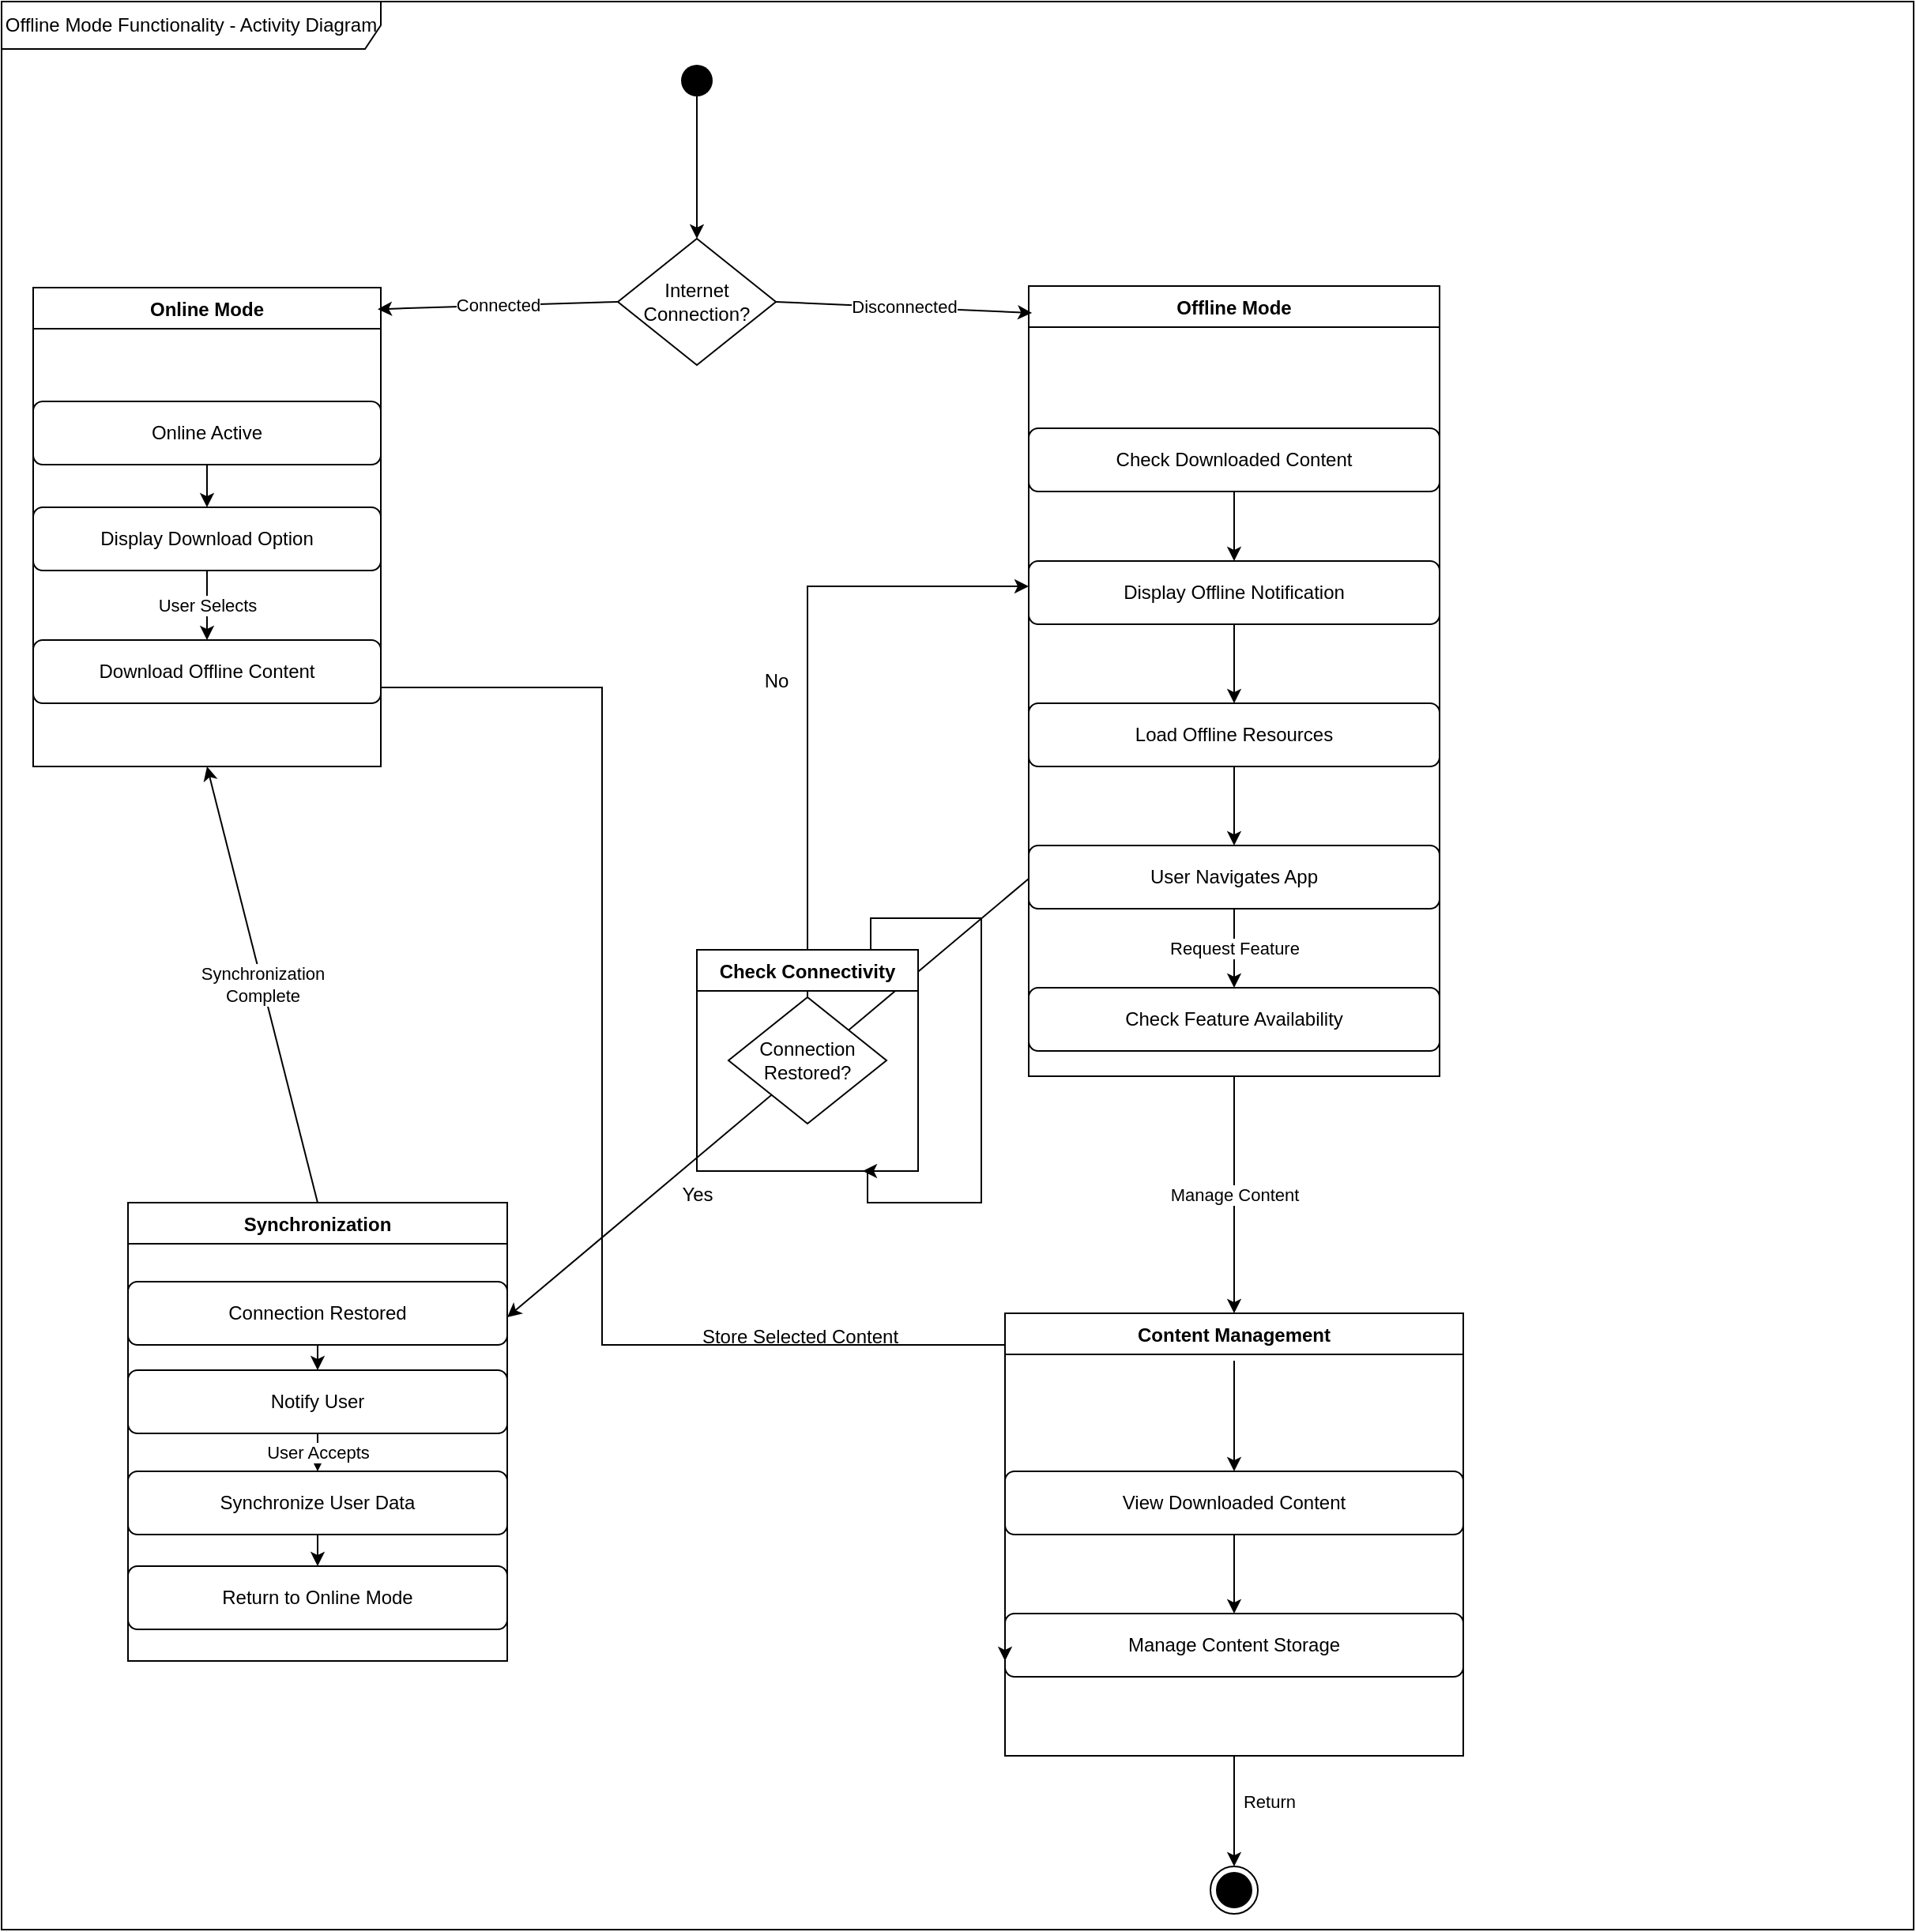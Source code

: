 <mxfile version="26.1.3">
  <diagram id="C5RBs43oDa-KdzZeNtuy" name="Page-1">
    <mxGraphModel dx="1687" dy="908" grid="1" gridSize="10" guides="1" tooltips="1" connect="1" arrows="1" fold="1" page="1" pageScale="1" pageWidth="827" pageHeight="1169" math="0" shadow="0">
      <root>
        <mxCell id="WIyWlLk6GJQsqaUBKTNV-0" />
        <mxCell id="WIyWlLk6GJQsqaUBKTNV-1" parent="WIyWlLk6GJQsqaUBKTNV-0" />
        <mxCell id="lv9YnxyCzNiJ2VLWQXhp-31" value="Offline Mode Functionality - Activity Diagram" style="shape=umlFrame;whiteSpace=wrap;html=1;pointerEvents=0;recursiveResize=0;container=1;collapsible=0;width=240;height=30;" parent="WIyWlLk6GJQsqaUBKTNV-1" vertex="1">
          <mxGeometry x="220" width="1210" height="1220" as="geometry" />
        </mxCell>
        <mxCell id="lv9YnxyCzNiJ2VLWQXhp-44" value="Offline Mode" style="swimlane;fontStyle=1;align=center;verticalAlign=top;childLayout=stackLayout;horizontal=1;startSize=26;horizontalStack=0;resizeParent=1;resizeParentMax=0;resizeLast=0;collapsible=1;marginBottom=0;" parent="lv9YnxyCzNiJ2VLWQXhp-31" vertex="1">
          <mxGeometry x="650" y="180" width="260" height="500" as="geometry" />
        </mxCell>
        <mxCell id="lv9YnxyCzNiJ2VLWQXhp-50" value="Check Feature Availability" style="rounded=1;whiteSpace=wrap;html=1;" parent="lv9YnxyCzNiJ2VLWQXhp-31" vertex="1">
          <mxGeometry x="650" y="624" width="260" height="40" as="geometry" />
        </mxCell>
        <mxCell id="lv9YnxyCzNiJ2VLWQXhp-55" value="Request Feature" style="endArrow=classic;html=1;rounded=0;exitX=0.5;exitY=1;exitDx=0;exitDy=0;entryX=0.5;entryY=0;entryDx=0;entryDy=0;" parent="lv9YnxyCzNiJ2VLWQXhp-31" source="lv9YnxyCzNiJ2VLWQXhp-49" target="lv9YnxyCzNiJ2VLWQXhp-50" edge="1">
          <mxGeometry width="50" height="50" relative="1" as="geometry">
            <mxPoint x="780" y="664" as="sourcePoint" />
            <mxPoint x="830" y="614" as="targetPoint" />
          </mxGeometry>
        </mxCell>
        <mxCell id="lv9YnxyCzNiJ2VLWQXhp-49" value="User Navigates App" style="rounded=1;whiteSpace=wrap;html=1;" parent="lv9YnxyCzNiJ2VLWQXhp-31" vertex="1">
          <mxGeometry x="650" y="534" width="260" height="40" as="geometry" />
        </mxCell>
        <mxCell id="lv9YnxyCzNiJ2VLWQXhp-54" value="" style="endArrow=classic;html=1;rounded=0;exitX=0.5;exitY=1;exitDx=0;exitDy=0;entryX=0.5;entryY=0;entryDx=0;entryDy=0;" parent="lv9YnxyCzNiJ2VLWQXhp-31" source="lv9YnxyCzNiJ2VLWQXhp-48" target="lv9YnxyCzNiJ2VLWQXhp-49" edge="1">
          <mxGeometry width="50" height="50" relative="1" as="geometry">
            <mxPoint x="780" y="664" as="sourcePoint" />
            <mxPoint x="830" y="614" as="targetPoint" />
          </mxGeometry>
        </mxCell>
        <mxCell id="lv9YnxyCzNiJ2VLWQXhp-48" value="Load Offline Resources" style="rounded=1;whiteSpace=wrap;html=1;" parent="lv9YnxyCzNiJ2VLWQXhp-31" vertex="1">
          <mxGeometry x="650" y="444" width="260" height="40" as="geometry" />
        </mxCell>
        <mxCell id="lv9YnxyCzNiJ2VLWQXhp-53" value="" style="endArrow=classic;html=1;rounded=0;exitX=0.5;exitY=1;exitDx=0;exitDy=0;entryX=0.5;entryY=0;entryDx=0;entryDy=0;" parent="lv9YnxyCzNiJ2VLWQXhp-31" source="lv9YnxyCzNiJ2VLWQXhp-47" target="lv9YnxyCzNiJ2VLWQXhp-48" edge="1">
          <mxGeometry width="50" height="50" relative="1" as="geometry">
            <mxPoint x="780" y="664" as="sourcePoint" />
            <mxPoint x="830" y="614" as="targetPoint" />
          </mxGeometry>
        </mxCell>
        <mxCell id="lv9YnxyCzNiJ2VLWQXhp-47" value="Display Offline Notification" style="rounded=1;whiteSpace=wrap;html=1;" parent="lv9YnxyCzNiJ2VLWQXhp-31" vertex="1">
          <mxGeometry x="650" y="354" width="260" height="40" as="geometry" />
        </mxCell>
        <mxCell id="lv9YnxyCzNiJ2VLWQXhp-52" value="" style="endArrow=classic;html=1;rounded=0;exitX=0.5;exitY=1;exitDx=0;exitDy=0;entryX=0.5;entryY=0;entryDx=0;entryDy=0;" parent="lv9YnxyCzNiJ2VLWQXhp-31" source="lv9YnxyCzNiJ2VLWQXhp-46" target="lv9YnxyCzNiJ2VLWQXhp-47" edge="1">
          <mxGeometry width="50" height="50" relative="1" as="geometry">
            <mxPoint x="790" y="564" as="sourcePoint" />
            <mxPoint x="840" y="514" as="targetPoint" />
          </mxGeometry>
        </mxCell>
        <mxCell id="lv9YnxyCzNiJ2VLWQXhp-46" value="Check Downloaded Content" style="rounded=1;whiteSpace=wrap;html=1;" parent="lv9YnxyCzNiJ2VLWQXhp-31" vertex="1">
          <mxGeometry x="650" y="270" width="260" height="40" as="geometry" />
        </mxCell>
        <mxCell id="lv9YnxyCzNiJ2VLWQXhp-70" value="Manage Content Storage" style="rounded=1;whiteSpace=wrap;html=1;" parent="lv9YnxyCzNiJ2VLWQXhp-31" vertex="1">
          <mxGeometry x="635" y="1020" width="290" height="40" as="geometry" />
        </mxCell>
        <mxCell id="lv9YnxyCzNiJ2VLWQXhp-69" value="View Downloaded Content" style="rounded=1;whiteSpace=wrap;html=1;" parent="lv9YnxyCzNiJ2VLWQXhp-31" vertex="1">
          <mxGeometry x="635" y="930" width="290" height="40" as="geometry" />
        </mxCell>
        <mxCell id="lv9YnxyCzNiJ2VLWQXhp-72" value="" style="endArrow=classic;html=1;rounded=0;exitX=0.5;exitY=1;exitDx=0;exitDy=0;entryX=0.5;entryY=0;entryDx=0;entryDy=0;" parent="lv9YnxyCzNiJ2VLWQXhp-31" source="lv9YnxyCzNiJ2VLWQXhp-69" target="lv9YnxyCzNiJ2VLWQXhp-70" edge="1">
          <mxGeometry width="50" height="50" relative="1" as="geometry">
            <mxPoint x="1025" y="1150" as="sourcePoint" />
            <mxPoint x="1075" y="1100" as="targetPoint" />
          </mxGeometry>
        </mxCell>
        <mxCell id="lv9YnxyCzNiJ2VLWQXhp-67" value="Content Management" style="swimlane;fontStyle=1;align=center;verticalAlign=top;childLayout=stackLayout;horizontal=1;startSize=26;horizontalStack=0;resizeParent=1;resizeParentMax=0;resizeLast=0;collapsible=1;marginBottom=0;" parent="lv9YnxyCzNiJ2VLWQXhp-31" vertex="1">
          <mxGeometry x="635" y="830" width="290" height="280" as="geometry">
            <mxRectangle x="740" y="630" width="160" height="30" as="alternateBounds" />
          </mxGeometry>
        </mxCell>
        <mxCell id="lv9YnxyCzNiJ2VLWQXhp-75" value="Manage Content" style="endArrow=classic;html=1;rounded=0;exitX=0.5;exitY=1;exitDx=0;exitDy=0;entryX=0.5;entryY=0;entryDx=0;entryDy=0;" parent="lv9YnxyCzNiJ2VLWQXhp-31" source="lv9YnxyCzNiJ2VLWQXhp-44" target="lv9YnxyCzNiJ2VLWQXhp-67" edge="1">
          <mxGeometry width="50" height="50" relative="1" as="geometry">
            <mxPoint x="410" y="280" as="sourcePoint" />
            <mxPoint x="460" y="230" as="targetPoint" />
          </mxGeometry>
        </mxCell>
        <mxCell id="lv9YnxyCzNiJ2VLWQXhp-71" value="" style="endArrow=classic;html=1;rounded=0;entryX=0.5;entryY=0;entryDx=0;entryDy=0;" parent="lv9YnxyCzNiJ2VLWQXhp-31" target="lv9YnxyCzNiJ2VLWQXhp-69" edge="1">
          <mxGeometry width="50" height="50" relative="1" as="geometry">
            <mxPoint x="780" y="860" as="sourcePoint" />
            <mxPoint x="1075" y="1100" as="targetPoint" />
          </mxGeometry>
        </mxCell>
        <mxCell id="lv9YnxyCzNiJ2VLWQXhp-76" value="Return" style="endArrow=classic;html=1;rounded=0;exitX=0.5;exitY=1;exitDx=0;exitDy=0;entryX=0.5;entryY=0;entryDx=0;entryDy=0;" parent="lv9YnxyCzNiJ2VLWQXhp-31" source="lv9YnxyCzNiJ2VLWQXhp-67" target="lv9YnxyCzNiJ2VLWQXhp-95" edge="1">
          <mxGeometry x="-0.19" y="22" width="50" height="50" relative="1" as="geometry">
            <mxPoint x="660" y="1200" as="sourcePoint" />
            <mxPoint x="692.5" y="1140" as="targetPoint" />
            <mxPoint as="offset" />
          </mxGeometry>
        </mxCell>
        <mxCell id="lv9YnxyCzNiJ2VLWQXhp-57" value="Synchronization" style="swimlane;fontStyle=1;align=center;verticalAlign=top;childLayout=stackLayout;horizontal=1;startSize=26;horizontalStack=0;resizeParent=1;resizeParentMax=0;resizeLast=0;collapsible=1;marginBottom=0;" parent="lv9YnxyCzNiJ2VLWQXhp-31" vertex="1">
          <mxGeometry x="80" y="760" width="240" height="290" as="geometry">
            <mxRectangle x="120" y="760" width="130" height="30" as="alternateBounds" />
          </mxGeometry>
        </mxCell>
        <mxCell id="lv9YnxyCzNiJ2VLWQXhp-77" value="" style="endArrow=classic;html=1;rounded=0;exitX=0;exitY=0.75;exitDx=0;exitDy=0;entryX=1;entryY=0.25;entryDx=0;entryDy=0;" parent="lv9YnxyCzNiJ2VLWQXhp-31" source="lv9YnxyCzNiJ2VLWQXhp-44" target="lv9YnxyCzNiJ2VLWQXhp-57" edge="1">
          <mxGeometry x="0.048" y="-66" width="50" height="50" relative="1" as="geometry">
            <mxPoint x="410" y="280" as="sourcePoint" />
            <mxPoint x="460" y="230" as="targetPoint" />
            <mxPoint as="offset" />
          </mxGeometry>
        </mxCell>
        <mxCell id="lv9YnxyCzNiJ2VLWQXhp-92" style="edgeStyle=orthogonalEdgeStyle;rounded=0;orthogonalLoop=1;jettySize=auto;html=1;entryX=0;entryY=0.5;entryDx=0;entryDy=0;" parent="lv9YnxyCzNiJ2VLWQXhp-31" edge="1">
          <mxGeometry relative="1" as="geometry">
            <Array as="points">
              <mxPoint x="380" y="434" />
              <mxPoint x="380" y="850" />
              <mxPoint x="635" y="850" />
            </Array>
            <mxPoint x="240" y="434" as="sourcePoint" />
            <mxPoint x="635" y="1050" as="targetPoint" />
          </mxGeometry>
        </mxCell>
        <mxCell id="lv9YnxyCzNiJ2VLWQXhp-40" value="Download Offline Content" style="rounded=1;whiteSpace=wrap;html=1;" parent="lv9YnxyCzNiJ2VLWQXhp-31" vertex="1">
          <mxGeometry x="20" y="404" width="220" height="40" as="geometry" />
        </mxCell>
        <mxCell id="lv9YnxyCzNiJ2VLWQXhp-39" value="Display Download Option" style="rounded=1;whiteSpace=wrap;html=1;" parent="lv9YnxyCzNiJ2VLWQXhp-31" vertex="1">
          <mxGeometry x="20" y="320" width="220" height="40" as="geometry" />
        </mxCell>
        <mxCell id="lv9YnxyCzNiJ2VLWQXhp-43" value="User Selects" style="endArrow=classic;html=1;rounded=0;exitX=0.5;exitY=1;exitDx=0;exitDy=0;entryX=0.5;entryY=0;entryDx=0;entryDy=0;" parent="lv9YnxyCzNiJ2VLWQXhp-31" source="lv9YnxyCzNiJ2VLWQXhp-39" target="lv9YnxyCzNiJ2VLWQXhp-40" edge="1">
          <mxGeometry width="50" height="50" relative="1" as="geometry">
            <mxPoint x="380" y="490" as="sourcePoint" />
            <mxPoint x="430" y="440" as="targetPoint" />
          </mxGeometry>
        </mxCell>
        <mxCell id="lv9YnxyCzNiJ2VLWQXhp-38" value="Online Active" style="rounded=1;whiteSpace=wrap;html=1;" parent="lv9YnxyCzNiJ2VLWQXhp-31" vertex="1">
          <mxGeometry x="20" y="253" width="220" height="40" as="geometry" />
        </mxCell>
        <mxCell id="lv9YnxyCzNiJ2VLWQXhp-42" value="" style="endArrow=classic;html=1;rounded=0;exitX=0.5;exitY=1;exitDx=0;exitDy=0;entryX=0.5;entryY=0;entryDx=0;entryDy=0;" parent="lv9YnxyCzNiJ2VLWQXhp-31" source="lv9YnxyCzNiJ2VLWQXhp-38" target="lv9YnxyCzNiJ2VLWQXhp-39" edge="1">
          <mxGeometry width="50" height="50" relative="1" as="geometry">
            <mxPoint x="380" y="490" as="sourcePoint" />
            <mxPoint x="430" y="440" as="targetPoint" />
          </mxGeometry>
        </mxCell>
        <mxCell id="lv9YnxyCzNiJ2VLWQXhp-36" value="Online Mode" style="swimlane;fontStyle=1;align=center;verticalAlign=top;childLayout=stackLayout;horizontal=1;startSize=26;horizontalStack=0;resizeParent=1;resizeParentMax=0;resizeLast=0;collapsible=1;marginBottom=0;" parent="lv9YnxyCzNiJ2VLWQXhp-31" vertex="1">
          <mxGeometry x="20" y="181" width="220" height="303" as="geometry">
            <mxRectangle x="20" y="181" width="110" height="30" as="alternateBounds" />
          </mxGeometry>
        </mxCell>
        <mxCell id="lv9YnxyCzNiJ2VLWQXhp-78" value="Synchronization&#xa;Complete" style="endArrow=classic;html=1;rounded=0;exitX=0.5;exitY=0;exitDx=0;exitDy=0;entryX=0.5;entryY=1;entryDx=0;entryDy=0;" parent="lv9YnxyCzNiJ2VLWQXhp-31" source="lv9YnxyCzNiJ2VLWQXhp-57" target="lv9YnxyCzNiJ2VLWQXhp-36" edge="1">
          <mxGeometry width="50" height="50" relative="1" as="geometry">
            <mxPoint x="410" y="280" as="sourcePoint" />
            <mxPoint x="460" y="230" as="targetPoint" />
          </mxGeometry>
        </mxCell>
        <mxCell id="lv9YnxyCzNiJ2VLWQXhp-34" value="Internet&#xa;Connection?" style="rhombus;whiteSpace=wrap;html=1;" parent="lv9YnxyCzNiJ2VLWQXhp-31" vertex="1">
          <mxGeometry x="390" y="150" width="100" height="80" as="geometry" />
        </mxCell>
        <mxCell id="lv9YnxyCzNiJ2VLWQXhp-73" value="Connected" style="endArrow=classic;html=1;rounded=0;exitX=0;exitY=0.5;exitDx=0;exitDy=0;entryX=0.991;entryY=0.045;entryDx=0;entryDy=0;entryPerimeter=0;" parent="lv9YnxyCzNiJ2VLWQXhp-31" source="lv9YnxyCzNiJ2VLWQXhp-34" target="lv9YnxyCzNiJ2VLWQXhp-36" edge="1">
          <mxGeometry width="50" height="50" relative="1" as="geometry">
            <mxPoint x="410" y="280" as="sourcePoint" />
            <mxPoint x="460" y="230" as="targetPoint" />
          </mxGeometry>
        </mxCell>
        <mxCell id="lv9YnxyCzNiJ2VLWQXhp-74" value="Disconnected" style="endArrow=classic;html=1;rounded=0;exitX=1;exitY=0.5;exitDx=0;exitDy=0;entryX=0.008;entryY=0.034;entryDx=0;entryDy=0;entryPerimeter=0;" parent="lv9YnxyCzNiJ2VLWQXhp-31" source="lv9YnxyCzNiJ2VLWQXhp-34" target="lv9YnxyCzNiJ2VLWQXhp-44" edge="1">
          <mxGeometry width="50" height="50" relative="1" as="geometry">
            <mxPoint x="410" y="280" as="sourcePoint" />
            <mxPoint x="460" y="230" as="targetPoint" />
          </mxGeometry>
        </mxCell>
        <mxCell id="lv9YnxyCzNiJ2VLWQXhp-33" value="" style="ellipse;fillColor=#000000;strokeColor=none;" parent="lv9YnxyCzNiJ2VLWQXhp-31" vertex="1">
          <mxGeometry x="430" y="40" width="20" height="20" as="geometry" />
        </mxCell>
        <mxCell id="lv9YnxyCzNiJ2VLWQXhp-35" value="" style="endArrow=classic;html=1;rounded=0;exitX=0.5;exitY=1;exitDx=0;exitDy=0;entryX=0.5;entryY=0;entryDx=0;entryDy=0;" parent="lv9YnxyCzNiJ2VLWQXhp-31" source="lv9YnxyCzNiJ2VLWQXhp-33" target="lv9YnxyCzNiJ2VLWQXhp-34" edge="1">
          <mxGeometry width="50" height="50" relative="1" as="geometry">
            <mxPoint x="410" y="280" as="sourcePoint" />
            <mxPoint x="460" y="230" as="targetPoint" />
          </mxGeometry>
        </mxCell>
        <mxCell id="lv9YnxyCzNiJ2VLWQXhp-62" value="Return to Online Mode" style="rounded=1;whiteSpace=wrap;html=1;" parent="lv9YnxyCzNiJ2VLWQXhp-31" vertex="1">
          <mxGeometry x="80" y="990" width="240" height="40" as="geometry" />
        </mxCell>
        <mxCell id="lv9YnxyCzNiJ2VLWQXhp-66" value="" style="endArrow=classic;html=1;rounded=0;exitX=0.5;exitY=1;exitDx=0;exitDy=0;entryX=0.5;entryY=0;entryDx=0;entryDy=0;" parent="lv9YnxyCzNiJ2VLWQXhp-31" source="lv9YnxyCzNiJ2VLWQXhp-61" target="lv9YnxyCzNiJ2VLWQXhp-62" edge="1">
          <mxGeometry width="50" height="50" relative="1" as="geometry">
            <mxPoint x="470" y="1080" as="sourcePoint" />
            <mxPoint x="520" y="1030" as="targetPoint" />
          </mxGeometry>
        </mxCell>
        <mxCell id="lv9YnxyCzNiJ2VLWQXhp-61" value="Synchronize User Data" style="rounded=1;whiteSpace=wrap;html=1;" parent="lv9YnxyCzNiJ2VLWQXhp-31" vertex="1">
          <mxGeometry x="80" y="930" width="240" height="40" as="geometry" />
        </mxCell>
        <mxCell id="lv9YnxyCzNiJ2VLWQXhp-65" value="User Accepts" style="endArrow=classic;html=1;rounded=0;exitX=0.5;exitY=1;exitDx=0;exitDy=0;entryX=0.5;entryY=0;entryDx=0;entryDy=0;" parent="lv9YnxyCzNiJ2VLWQXhp-31" source="lv9YnxyCzNiJ2VLWQXhp-60" target="lv9YnxyCzNiJ2VLWQXhp-61" edge="1">
          <mxGeometry width="50" height="50" relative="1" as="geometry">
            <mxPoint x="470" y="1080" as="sourcePoint" />
            <mxPoint x="520" y="1030" as="targetPoint" />
          </mxGeometry>
        </mxCell>
        <mxCell id="lv9YnxyCzNiJ2VLWQXhp-60" value="Notify User" style="rounded=1;whiteSpace=wrap;html=1;" parent="lv9YnxyCzNiJ2VLWQXhp-31" vertex="1">
          <mxGeometry x="80" y="866" width="240" height="40" as="geometry" />
        </mxCell>
        <mxCell id="lv9YnxyCzNiJ2VLWQXhp-64" value="" style="endArrow=classic;html=1;rounded=0;exitX=0.5;exitY=1;exitDx=0;exitDy=0;entryX=0.5;entryY=0;entryDx=0;entryDy=0;" parent="lv9YnxyCzNiJ2VLWQXhp-31" source="lv9YnxyCzNiJ2VLWQXhp-59" target="lv9YnxyCzNiJ2VLWQXhp-60" edge="1">
          <mxGeometry width="50" height="50" relative="1" as="geometry">
            <mxPoint x="470" y="1080" as="sourcePoint" />
            <mxPoint x="520" y="1030" as="targetPoint" />
          </mxGeometry>
        </mxCell>
        <mxCell id="lv9YnxyCzNiJ2VLWQXhp-59" value="Connection Restored" style="rounded=1;whiteSpace=wrap;html=1;" parent="lv9YnxyCzNiJ2VLWQXhp-31" vertex="1">
          <mxGeometry x="80" y="810" width="240" height="40" as="geometry" />
        </mxCell>
        <mxCell id="lv9YnxyCzNiJ2VLWQXhp-87" value="Connection&lt;br&gt;Restored?" style="rhombus;whiteSpace=wrap;html=1;" parent="lv9YnxyCzNiJ2VLWQXhp-31" vertex="1">
          <mxGeometry x="460" y="630" width="100" height="80" as="geometry" />
        </mxCell>
        <mxCell id="lv9YnxyCzNiJ2VLWQXhp-89" style="edgeStyle=orthogonalEdgeStyle;rounded=0;orthogonalLoop=1;jettySize=auto;html=1;" parent="lv9YnxyCzNiJ2VLWQXhp-31" source="lv9YnxyCzNiJ2VLWQXhp-87" target="lv9YnxyCzNiJ2VLWQXhp-47" edge="1">
          <mxGeometry relative="1" as="geometry">
            <mxPoint x="650" y="240" as="targetPoint" />
            <Array as="points">
              <mxPoint x="510" y="370" />
            </Array>
          </mxGeometry>
        </mxCell>
        <mxCell id="lv9YnxyCzNiJ2VLWQXhp-90" value="No" style="text;html=1;align=center;verticalAlign=middle;resizable=0;points=[];autosize=1;strokeColor=none;fillColor=none;" parent="lv9YnxyCzNiJ2VLWQXhp-31" vertex="1">
          <mxGeometry x="470" y="415" width="40" height="30" as="geometry" />
        </mxCell>
        <mxCell id="lv9YnxyCzNiJ2VLWQXhp-32" value="Check Connectivity" style="swimlane;fontStyle=1;align=center;verticalAlign=top;childLayout=stackLayout;horizontal=1;startSize=26;horizontalStack=0;resizeParent=1;resizeParentMax=0;resizeLast=0;collapsible=1;marginBottom=0;" parent="lv9YnxyCzNiJ2VLWQXhp-31" vertex="1">
          <mxGeometry x="440" y="600" width="140" height="140" as="geometry" />
        </mxCell>
        <mxCell id="lv9YnxyCzNiJ2VLWQXhp-94" style="edgeStyle=orthogonalEdgeStyle;rounded=0;orthogonalLoop=1;jettySize=auto;html=1;entryX=0.75;entryY=1;entryDx=0;entryDy=0;" parent="lv9YnxyCzNiJ2VLWQXhp-31" source="lv9YnxyCzNiJ2VLWQXhp-32" target="lv9YnxyCzNiJ2VLWQXhp-32" edge="1">
          <mxGeometry relative="1" as="geometry">
            <Array as="points">
              <mxPoint x="550" y="580" />
              <mxPoint x="620" y="580" />
              <mxPoint x="620" y="760" />
              <mxPoint x="548" y="760" />
              <mxPoint x="548" y="740" />
            </Array>
          </mxGeometry>
        </mxCell>
        <mxCell id="lv9YnxyCzNiJ2VLWQXhp-95" value="" style="ellipse;html=1;shape=endState;fillColor=strokeColor;" parent="lv9YnxyCzNiJ2VLWQXhp-31" vertex="1">
          <mxGeometry x="765" y="1180" width="30" height="30" as="geometry" />
        </mxCell>
        <mxCell id="lv9YnxyCzNiJ2VLWQXhp-93" value="Store Selected Content" style="text;html=1;align=center;verticalAlign=middle;resizable=0;points=[];autosize=1;strokeColor=none;fillColor=none;" parent="lv9YnxyCzNiJ2VLWQXhp-31" vertex="1">
          <mxGeometry x="430" y="830" width="150" height="30" as="geometry" />
        </mxCell>
        <mxCell id="lv9YnxyCzNiJ2VLWQXhp-88" value="Yes" style="text;html=1;align=center;verticalAlign=middle;resizable=0;points=[];autosize=1;strokeColor=none;fillColor=none;" parent="lv9YnxyCzNiJ2VLWQXhp-31" vertex="1">
          <mxGeometry x="420" y="740" width="40" height="30" as="geometry" />
        </mxCell>
      </root>
    </mxGraphModel>
  </diagram>
</mxfile>
